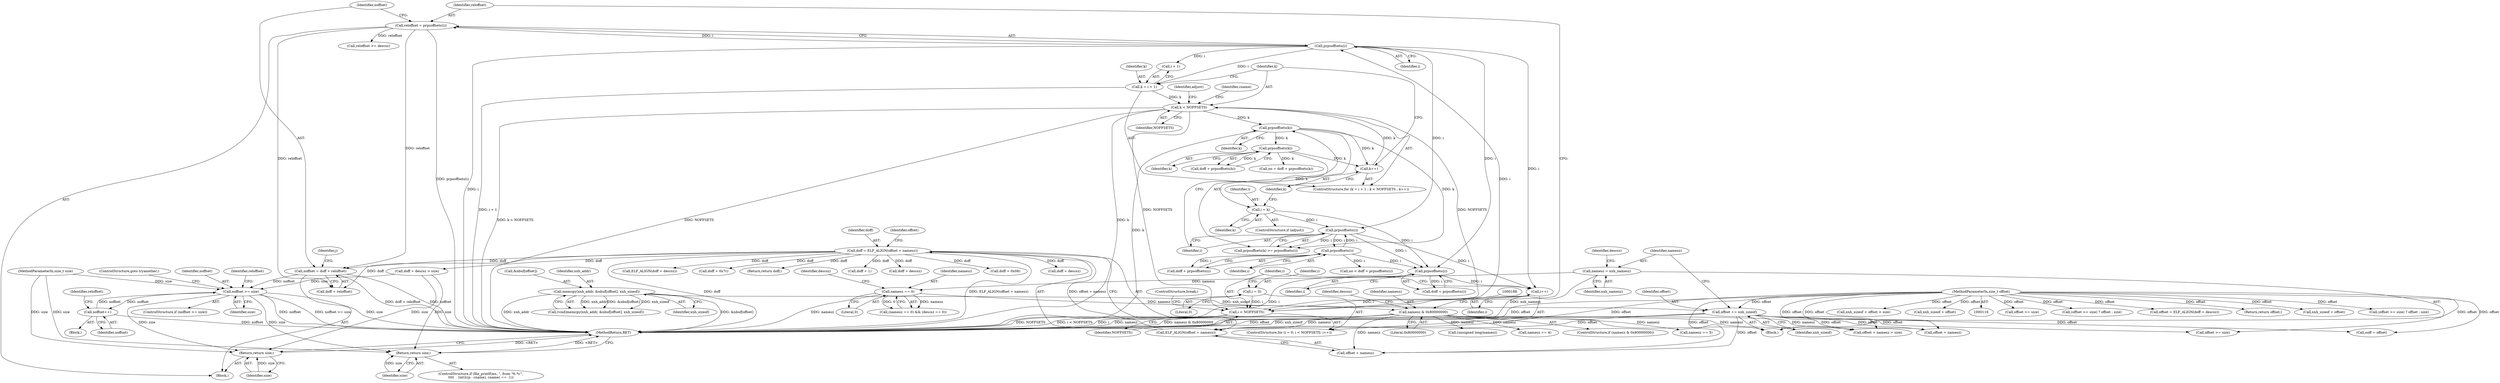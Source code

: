 digraph "0_file_b4c01141e5367f247b84dcaf6aefbb4e741842b8@integer" {
"1001065" [label="(Call,noffset = doff + reloffset)"];
"1000215" [label="(Call,doff = ELF_ALIGN(offset + namesz))"];
"1000217" [label="(Call,ELF_ALIGN(offset + namesz))"];
"1000119" [label="(MethodParameterIn,size_t offset)"];
"1000157" [label="(Call,offset += xnh_sizeof)"];
"1000150" [label="(Call,memcpy(xnh_addr, &nbuf[offset], xnh_sizeof))"];
"1000183" [label="(Call,namesz & 0x80000000)"];
"1000168" [label="(Call,namesz == 0)"];
"1000160" [label="(Call,namesz = xnh_namesz)"];
"1001060" [label="(Call,reloffset = prpsoffsets(i))"];
"1001062" [label="(Call,prpsoffsets(i))"];
"1001051" [label="(Call,i < NOFFSETS)"];
"1001048" [label="(Call,i = 0)"];
"1001054" [label="(Call,i++)"];
"1001185" [label="(Call,prpsoffsets(i))"];
"1001145" [label="(Call,prpsoffsets(i))"];
"1001173" [label="(Call,i = k)"];
"1001153" [label="(Call,prpsoffsets(k))"];
"1001143" [label="(Call,prpsoffsets(k))"];
"1001130" [label="(Call,k < NOFFSETS)"];
"1001133" [label="(Call,k++)"];
"1001125" [label="(Call,k = i + 1)"];
"1001159" [label="(Call,prpsoffsets(i))"];
"1001088" [label="(Call,noffset >= size)"];
"1001082" [label="(Call,noffset++)"];
"1001225" [label="(Return,return size;)"];
"1001231" [label="(Return,return size;)"];
"1001091" [label="(ControlStructure,goto tryanother;)"];
"1001237" [label="(MethodReturn,RET)"];
"1000150" [label="(Call,memcpy(xnh_addr, &nbuf[offset], xnh_sizeof))"];
"1001054" [label="(Call,i++)"];
"1001160" [label="(Identifier,i)"];
"1000245" [label="(Call,offset >= size)"];
"1000156" [label="(Identifier,xnh_sizeof)"];
"1000161" [label="(Identifier,namesz)"];
"1000176" [label="(Call,(offset >= size) ? offset : size)"];
"1000199" [label="(Identifier,descsz)"];
"1001056" [label="(Block,)"];
"1000232" [label="(Call,ELF_ALIGN(doff + descsz))"];
"1001083" [label="(Identifier,noffset)"];
"1001151" [label="(Call,doff + prpsoffsets(k))"];
"1001051" [label="(Call,i < NOFFSETS)"];
"1001173" [label="(Call,i = k)"];
"1001126" [label="(Identifier,k)"];
"1001185" [label="(Call,prpsoffsets(i))"];
"1000192" [label="(Call,(unsigned long)namesz)"];
"1000125" [label="(Block,)"];
"1001085" [label="(Identifier,reloffset)"];
"1001149" [label="(Call,no = doff + prpsoffsets(k))"];
"1001050" [label="(Literal,0)"];
"1001171" [label="(ControlStructure,if (adjust))"];
"1000230" [label="(Call,offset = ELF_ALIGN(doff + descsz))"];
"1001226" [label="(Identifier,size)"];
"1000994" [label="(Call,doff + 0x7c)"];
"1000172" [label="(Identifier,descsz)"];
"1000222" [label="(Call,offset + namesz > size)"];
"1001049" [label="(Identifier,i)"];
"1001134" [label="(Identifier,k)"];
"1001235" [label="(Return,return offset;)"];
"1001047" [label="(ControlStructure,for (i = 0; i < NOFFSETS; i++))"];
"1001053" [label="(Identifier,NOFFSETS)"];
"1000183" [label="(Call,namesz & 0x80000000)"];
"1000212" [label="(Call,noff = offset)"];
"1000228" [label="(Return,return doff;)"];
"1001157" [label="(Call,doff + prpsoffsets(i))"];
"1000185" [label="(Literal,0x80000000)"];
"1001144" [label="(Identifier,k)"];
"1001124" [label="(ControlStructure,for (k = i + 1 ; k < NOFFSETS ; k++))"];
"1000867" [label="(Call,namesz == 4)"];
"1001087" [label="(ControlStructure,if (noffset >= size))"];
"1001082" [label="(Call,noffset++)"];
"1000294" [label="(Call,doff + 1)"];
"1001175" [label="(Identifier,k)"];
"1000177" [label="(Call,offset >= size)"];
"1000148" [label="(Call,(void)memcpy(xnh_addr, &nbuf[offset], xnh_sizeof))"];
"1000170" [label="(Literal,0)"];
"1001155" [label="(Call,no < doff + prpsoffsets(i))"];
"1000167" [label="(Call,(namesz == 0) && (descsz == 0))"];
"1000164" [label="(Identifier,descsz)"];
"1000184" [label="(Identifier,namesz)"];
"1000182" [label="(ControlStructure,if (namesz & 0x80000000))"];
"1000233" [label="(Call,doff + descsz)"];
"1001131" [label="(Identifier,k)"];
"1000151" [label="(Identifier,xnh_addr)"];
"1001132" [label="(Identifier,NOFFSETS)"];
"1000139" [label="(Call,xnh_sizeof + offset)"];
"1001174" [label="(Identifier,i)"];
"1001231" [label="(Return,return size;)"];
"1000244" [label="(Call,(offset >= size) ? offset : size)"];
"1000237" [label="(Call,doff + descsz > size)"];
"1001153" [label="(Call,prpsoffsets(k))"];
"1000160" [label="(Call,namesz = xnh_namesz)"];
"1000217" [label="(Call,ELF_ALIGN(offset + namesz))"];
"1000119" [label="(MethodParameterIn,size_t offset)"];
"1001177" [label="(Identifier,cname)"];
"1000224" [label="(Identifier,offset)"];
"1000157" [label="(Call,offset += xnh_sizeof)"];
"1001089" [label="(Identifier,noffset)"];
"1001159" [label="(Call,prpsoffsets(i))"];
"1001142" [label="(Call,prpsoffsets(k) >= prpsoffsets(i))"];
"1000138" [label="(Call,xnh_sizeof + offset > size)"];
"1001055" [label="(Identifier,i)"];
"1000158" [label="(Identifier,offset)"];
"1001065" [label="(Call,noffset = doff + reloffset)"];
"1001060" [label="(Call,reloffset = prpsoffsets(i))"];
"1000215" [label="(Call,doff = ELF_ALIGN(offset + namesz))"];
"1000169" [label="(Identifier,namesz)"];
"1000168" [label="(Call,namesz == 0)"];
"1000264" [label="(Call,namesz == 5)"];
"1000159" [label="(Identifier,xnh_sizeof)"];
"1001186" [label="(Identifier,i)"];
"1001081" [label="(Block,)"];
"1001146" [label="(Identifier,i)"];
"1001225" [label="(Return,return size;)"];
"1000218" [label="(Call,offset + namesz)"];
"1001133" [label="(Call,k++)"];
"1000223" [label="(Call,offset + namesz)"];
"1000120" [label="(MethodParameterIn,size_t size)"];
"1001009" [label="(Call,doff + 0x08)"];
"1001066" [label="(Identifier,noffset)"];
"1001063" [label="(Identifier,i)"];
"1001234" [label="(ControlStructure,break;)"];
"1001183" [label="(Call,doff + prpsoffsets(i))"];
"1001139" [label="(Identifier,adjust)"];
"1001232" [label="(Identifier,size)"];
"1001125" [label="(Call,k = i + 1)"];
"1001154" [label="(Identifier,k)"];
"1000162" [label="(Identifier,xnh_namesz)"];
"1001130" [label="(Call,k < NOFFSETS)"];
"1001061" [label="(Identifier,reloffset)"];
"1000216" [label="(Identifier,doff)"];
"1001067" [label="(Call,doff + reloffset)"];
"1001052" [label="(Identifier,i)"];
"1001090" [label="(Identifier,size)"];
"1001088" [label="(Call,noffset >= size)"];
"1001073" [label="(Identifier,j)"];
"1001094" [label="(Identifier,reloffset)"];
"1001093" [label="(Call,reloffset >= descsz)"];
"1000238" [label="(Call,doff + descsz)"];
"1001143" [label="(Call,prpsoffsets(k))"];
"1000145" [label="(Call,xnh_sizeof + offset)"];
"1001062" [label="(Call,prpsoffsets(i))"];
"1001212" [label="(ControlStructure,if (file_printf(ms, \", from '%.*s'\",\n\t\t\t\t    (int)(cp - cname), cname) == -1))"];
"1000152" [label="(Call,&nbuf[offset])"];
"1001048" [label="(Call,i = 0)"];
"1001145" [label="(Call,prpsoffsets(i))"];
"1001127" [label="(Call,i + 1)"];
"1001065" -> "1001056"  [label="AST: "];
"1001065" -> "1001067"  [label="CFG: "];
"1001066" -> "1001065"  [label="AST: "];
"1001067" -> "1001065"  [label="AST: "];
"1001073" -> "1001065"  [label="CFG: "];
"1001065" -> "1001237"  [label="DDG: noffset"];
"1001065" -> "1001237"  [label="DDG: doff + reloffset"];
"1000215" -> "1001065"  [label="DDG: doff"];
"1001060" -> "1001065"  [label="DDG: reloffset"];
"1001065" -> "1001088"  [label="DDG: noffset"];
"1000215" -> "1000125"  [label="AST: "];
"1000215" -> "1000217"  [label="CFG: "];
"1000216" -> "1000215"  [label="AST: "];
"1000217" -> "1000215"  [label="AST: "];
"1000224" -> "1000215"  [label="CFG: "];
"1000215" -> "1001237"  [label="DDG: doff"];
"1000215" -> "1001237"  [label="DDG: ELF_ALIGN(offset + namesz)"];
"1000217" -> "1000215"  [label="DDG: offset + namesz"];
"1000215" -> "1000228"  [label="DDG: doff"];
"1000215" -> "1000232"  [label="DDG: doff"];
"1000215" -> "1000233"  [label="DDG: doff"];
"1000215" -> "1000237"  [label="DDG: doff"];
"1000215" -> "1000238"  [label="DDG: doff"];
"1000215" -> "1000294"  [label="DDG: doff"];
"1000215" -> "1000994"  [label="DDG: doff"];
"1000215" -> "1001009"  [label="DDG: doff"];
"1000215" -> "1001067"  [label="DDG: doff"];
"1000217" -> "1000218"  [label="CFG: "];
"1000218" -> "1000217"  [label="AST: "];
"1000119" -> "1000217"  [label="DDG: offset"];
"1000157" -> "1000217"  [label="DDG: offset"];
"1000183" -> "1000217"  [label="DDG: namesz"];
"1000119" -> "1000116"  [label="AST: "];
"1000119" -> "1001237"  [label="DDG: offset"];
"1000119" -> "1000138"  [label="DDG: offset"];
"1000119" -> "1000139"  [label="DDG: offset"];
"1000119" -> "1000145"  [label="DDG: offset"];
"1000119" -> "1000157"  [label="DDG: offset"];
"1000119" -> "1000176"  [label="DDG: offset"];
"1000119" -> "1000177"  [label="DDG: offset"];
"1000119" -> "1000212"  [label="DDG: offset"];
"1000119" -> "1000218"  [label="DDG: offset"];
"1000119" -> "1000222"  [label="DDG: offset"];
"1000119" -> "1000223"  [label="DDG: offset"];
"1000119" -> "1000230"  [label="DDG: offset"];
"1000119" -> "1000244"  [label="DDG: offset"];
"1000119" -> "1000245"  [label="DDG: offset"];
"1000119" -> "1001235"  [label="DDG: offset"];
"1000157" -> "1000125"  [label="AST: "];
"1000157" -> "1000159"  [label="CFG: "];
"1000158" -> "1000157"  [label="AST: "];
"1000159" -> "1000157"  [label="AST: "];
"1000161" -> "1000157"  [label="CFG: "];
"1000157" -> "1001237"  [label="DDG: xnh_sizeof"];
"1000157" -> "1001237"  [label="DDG: offset"];
"1000150" -> "1000157"  [label="DDG: xnh_sizeof"];
"1000157" -> "1000177"  [label="DDG: offset"];
"1000157" -> "1000212"  [label="DDG: offset"];
"1000157" -> "1000218"  [label="DDG: offset"];
"1000157" -> "1000222"  [label="DDG: offset"];
"1000157" -> "1000223"  [label="DDG: offset"];
"1000150" -> "1000148"  [label="AST: "];
"1000150" -> "1000156"  [label="CFG: "];
"1000151" -> "1000150"  [label="AST: "];
"1000152" -> "1000150"  [label="AST: "];
"1000156" -> "1000150"  [label="AST: "];
"1000148" -> "1000150"  [label="CFG: "];
"1000150" -> "1001237"  [label="DDG: xnh_addr"];
"1000150" -> "1001237"  [label="DDG: &nbuf[offset]"];
"1000150" -> "1000148"  [label="DDG: xnh_addr"];
"1000150" -> "1000148"  [label="DDG: &nbuf[offset]"];
"1000150" -> "1000148"  [label="DDG: xnh_sizeof"];
"1000183" -> "1000182"  [label="AST: "];
"1000183" -> "1000185"  [label="CFG: "];
"1000184" -> "1000183"  [label="AST: "];
"1000185" -> "1000183"  [label="AST: "];
"1000188" -> "1000183"  [label="CFG: "];
"1000199" -> "1000183"  [label="CFG: "];
"1000183" -> "1001237"  [label="DDG: namesz"];
"1000183" -> "1001237"  [label="DDG: namesz & 0x80000000"];
"1000168" -> "1000183"  [label="DDG: namesz"];
"1000183" -> "1000192"  [label="DDG: namesz"];
"1000183" -> "1000218"  [label="DDG: namesz"];
"1000183" -> "1000222"  [label="DDG: namesz"];
"1000183" -> "1000223"  [label="DDG: namesz"];
"1000183" -> "1000264"  [label="DDG: namesz"];
"1000183" -> "1000867"  [label="DDG: namesz"];
"1000168" -> "1000167"  [label="AST: "];
"1000168" -> "1000170"  [label="CFG: "];
"1000169" -> "1000168"  [label="AST: "];
"1000170" -> "1000168"  [label="AST: "];
"1000172" -> "1000168"  [label="CFG: "];
"1000167" -> "1000168"  [label="CFG: "];
"1000168" -> "1001237"  [label="DDG: namesz"];
"1000168" -> "1000167"  [label="DDG: namesz"];
"1000168" -> "1000167"  [label="DDG: 0"];
"1000160" -> "1000168"  [label="DDG: namesz"];
"1000160" -> "1000125"  [label="AST: "];
"1000160" -> "1000162"  [label="CFG: "];
"1000161" -> "1000160"  [label="AST: "];
"1000162" -> "1000160"  [label="AST: "];
"1000164" -> "1000160"  [label="CFG: "];
"1000160" -> "1001237"  [label="DDG: xnh_namesz"];
"1001060" -> "1001056"  [label="AST: "];
"1001060" -> "1001062"  [label="CFG: "];
"1001061" -> "1001060"  [label="AST: "];
"1001062" -> "1001060"  [label="AST: "];
"1001066" -> "1001060"  [label="CFG: "];
"1001060" -> "1001237"  [label="DDG: prpsoffsets(i)"];
"1001062" -> "1001060"  [label="DDG: i"];
"1001060" -> "1001067"  [label="DDG: reloffset"];
"1001060" -> "1001093"  [label="DDG: reloffset"];
"1001062" -> "1001063"  [label="CFG: "];
"1001063" -> "1001062"  [label="AST: "];
"1001062" -> "1001237"  [label="DDG: i"];
"1001062" -> "1001054"  [label="DDG: i"];
"1001051" -> "1001062"  [label="DDG: i"];
"1001062" -> "1001125"  [label="DDG: i"];
"1001062" -> "1001127"  [label="DDG: i"];
"1001062" -> "1001145"  [label="DDG: i"];
"1001062" -> "1001185"  [label="DDG: i"];
"1001051" -> "1001047"  [label="AST: "];
"1001051" -> "1001053"  [label="CFG: "];
"1001052" -> "1001051"  [label="AST: "];
"1001053" -> "1001051"  [label="AST: "];
"1001061" -> "1001051"  [label="CFG: "];
"1001234" -> "1001051"  [label="CFG: "];
"1001051" -> "1001237"  [label="DDG: i < NOFFSETS"];
"1001051" -> "1001237"  [label="DDG: i"];
"1001051" -> "1001237"  [label="DDG: NOFFSETS"];
"1001048" -> "1001051"  [label="DDG: i"];
"1001054" -> "1001051"  [label="DDG: i"];
"1001130" -> "1001051"  [label="DDG: NOFFSETS"];
"1001051" -> "1001130"  [label="DDG: NOFFSETS"];
"1001048" -> "1001047"  [label="AST: "];
"1001048" -> "1001050"  [label="CFG: "];
"1001049" -> "1001048"  [label="AST: "];
"1001050" -> "1001048"  [label="AST: "];
"1001052" -> "1001048"  [label="CFG: "];
"1001054" -> "1001047"  [label="AST: "];
"1001054" -> "1001055"  [label="CFG: "];
"1001055" -> "1001054"  [label="AST: "];
"1001052" -> "1001054"  [label="CFG: "];
"1001185" -> "1001054"  [label="DDG: i"];
"1001145" -> "1001054"  [label="DDG: i"];
"1001185" -> "1001183"  [label="AST: "];
"1001185" -> "1001186"  [label="CFG: "];
"1001186" -> "1001185"  [label="AST: "];
"1001183" -> "1001185"  [label="CFG: "];
"1001185" -> "1001237"  [label="DDG: i"];
"1001185" -> "1001183"  [label="DDG: i"];
"1001145" -> "1001185"  [label="DDG: i"];
"1001173" -> "1001185"  [label="DDG: i"];
"1001159" -> "1001185"  [label="DDG: i"];
"1001145" -> "1001142"  [label="AST: "];
"1001145" -> "1001146"  [label="CFG: "];
"1001146" -> "1001145"  [label="AST: "];
"1001142" -> "1001145"  [label="CFG: "];
"1001145" -> "1001142"  [label="DDG: i"];
"1001173" -> "1001145"  [label="DDG: i"];
"1001159" -> "1001145"  [label="DDG: i"];
"1001145" -> "1001159"  [label="DDG: i"];
"1001173" -> "1001171"  [label="AST: "];
"1001173" -> "1001175"  [label="CFG: "];
"1001174" -> "1001173"  [label="AST: "];
"1001175" -> "1001173"  [label="AST: "];
"1001134" -> "1001173"  [label="CFG: "];
"1001153" -> "1001173"  [label="DDG: k"];
"1001153" -> "1001151"  [label="AST: "];
"1001153" -> "1001154"  [label="CFG: "];
"1001154" -> "1001153"  [label="AST: "];
"1001151" -> "1001153"  [label="CFG: "];
"1001153" -> "1001133"  [label="DDG: k"];
"1001153" -> "1001149"  [label="DDG: k"];
"1001153" -> "1001151"  [label="DDG: k"];
"1001143" -> "1001153"  [label="DDG: k"];
"1001143" -> "1001142"  [label="AST: "];
"1001143" -> "1001144"  [label="CFG: "];
"1001144" -> "1001143"  [label="AST: "];
"1001146" -> "1001143"  [label="CFG: "];
"1001143" -> "1001237"  [label="DDG: k"];
"1001143" -> "1001133"  [label="DDG: k"];
"1001143" -> "1001142"  [label="DDG: k"];
"1001130" -> "1001143"  [label="DDG: k"];
"1001130" -> "1001124"  [label="AST: "];
"1001130" -> "1001132"  [label="CFG: "];
"1001131" -> "1001130"  [label="AST: "];
"1001132" -> "1001130"  [label="AST: "];
"1001139" -> "1001130"  [label="CFG: "];
"1001177" -> "1001130"  [label="CFG: "];
"1001130" -> "1001237"  [label="DDG: k < NOFFSETS"];
"1001130" -> "1001237"  [label="DDG: NOFFSETS"];
"1001130" -> "1001237"  [label="DDG: k"];
"1001133" -> "1001130"  [label="DDG: k"];
"1001125" -> "1001130"  [label="DDG: k"];
"1001133" -> "1001124"  [label="AST: "];
"1001133" -> "1001134"  [label="CFG: "];
"1001134" -> "1001133"  [label="AST: "];
"1001131" -> "1001133"  [label="CFG: "];
"1001125" -> "1001124"  [label="AST: "];
"1001125" -> "1001127"  [label="CFG: "];
"1001126" -> "1001125"  [label="AST: "];
"1001127" -> "1001125"  [label="AST: "];
"1001131" -> "1001125"  [label="CFG: "];
"1001125" -> "1001237"  [label="DDG: i + 1"];
"1001159" -> "1001157"  [label="AST: "];
"1001159" -> "1001160"  [label="CFG: "];
"1001160" -> "1001159"  [label="AST: "];
"1001157" -> "1001159"  [label="CFG: "];
"1001159" -> "1001155"  [label="DDG: i"];
"1001159" -> "1001157"  [label="DDG: i"];
"1001088" -> "1001087"  [label="AST: "];
"1001088" -> "1001090"  [label="CFG: "];
"1001089" -> "1001088"  [label="AST: "];
"1001090" -> "1001088"  [label="AST: "];
"1001091" -> "1001088"  [label="CFG: "];
"1001094" -> "1001088"  [label="CFG: "];
"1001088" -> "1001237"  [label="DDG: noffset >= size"];
"1001088" -> "1001237"  [label="DDG: noffset"];
"1001088" -> "1001237"  [label="DDG: size"];
"1001088" -> "1001082"  [label="DDG: noffset"];
"1001082" -> "1001088"  [label="DDG: noffset"];
"1000237" -> "1001088"  [label="DDG: size"];
"1000120" -> "1001088"  [label="DDG: size"];
"1001088" -> "1001225"  [label="DDG: size"];
"1001088" -> "1001231"  [label="DDG: size"];
"1001082" -> "1001081"  [label="AST: "];
"1001082" -> "1001083"  [label="CFG: "];
"1001083" -> "1001082"  [label="AST: "];
"1001085" -> "1001082"  [label="CFG: "];
"1001082" -> "1001237"  [label="DDG: noffset"];
"1001225" -> "1001212"  [label="AST: "];
"1001225" -> "1001226"  [label="CFG: "];
"1001226" -> "1001225"  [label="AST: "];
"1001237" -> "1001225"  [label="CFG: "];
"1001225" -> "1001237"  [label="DDG: <RET>"];
"1001226" -> "1001225"  [label="DDG: size"];
"1000237" -> "1001225"  [label="DDG: size"];
"1000120" -> "1001225"  [label="DDG: size"];
"1001231" -> "1001056"  [label="AST: "];
"1001231" -> "1001232"  [label="CFG: "];
"1001232" -> "1001231"  [label="AST: "];
"1001237" -> "1001231"  [label="CFG: "];
"1001231" -> "1001237"  [label="DDG: <RET>"];
"1001232" -> "1001231"  [label="DDG: size"];
"1000237" -> "1001231"  [label="DDG: size"];
"1000120" -> "1001231"  [label="DDG: size"];
}
